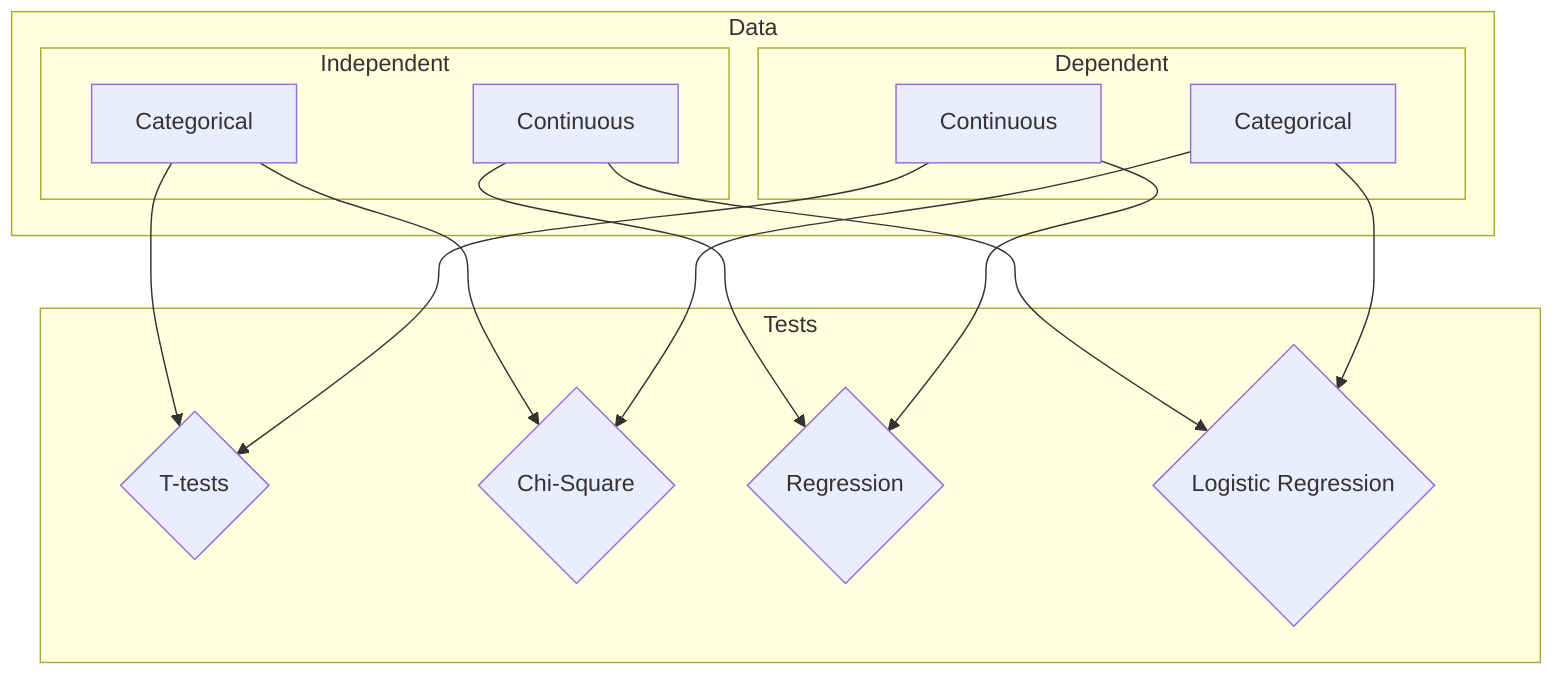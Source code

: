 flowchart TD
  subgraph Data
    subgraph Independent
      icon[Continuous]
      icat[Categorical]
    end
    subgraph Dependent
      dcon[Continuous]
      dcat[Categorical]
    end
  end
  subgraph Tests
    icat & dcon --> t{T-tests}
    icat & dcat --> c{Chi-Square}
    icon & dcon --> r{Regression}
    icon & dcat --> l{Logistic Regression} 
  end